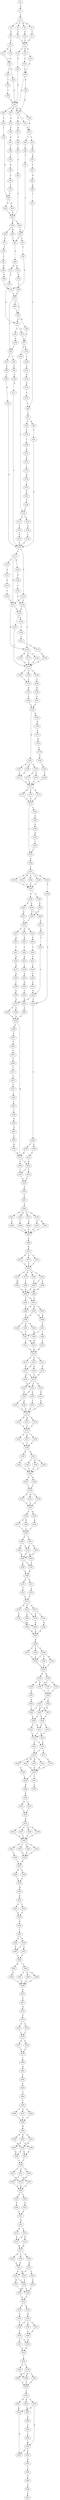 strict digraph  {
	S0 -> S1 [ label = R ];
	S1 -> S2 [ label = E ];
	S2 -> S3 [ label = H ];
	S2 -> S4 [ label = A ];
	S2 -> S5 [ label = S ];
	S2 -> S6 [ label = N ];
	S3 -> S7 [ label = V ];
	S4 -> S8 [ label = G ];
	S5 -> S9 [ label = A ];
	S6 -> S10 [ label = P ];
	S7 -> S11 [ label = F ];
	S8 -> S12 [ label = P ];
	S9 -> S11 [ label = F ];
	S10 -> S11 [ label = F ];
	S11 -> S13 [ label = P ];
	S11 -> S14 [ label = F ];
	S11 -> S15 [ label = L ];
	S12 -> S16 [ label = L ];
	S12 -> S17 [ label = Q ];
	S13 -> S18 [ label = K ];
	S14 -> S19 [ label = L ];
	S15 -> S20 [ label = P ];
	S16 -> S21 [ label = D ];
	S17 -> S21 [ label = D ];
	S18 -> S22 [ label = R ];
	S18 -> S23 [ label = K ];
	S19 -> S18 [ label = K ];
	S20 -> S23 [ label = K ];
	S21 -> S24 [ label = R ];
	S21 -> S25 [ label = T ];
	S22 -> S26 [ label = K ];
	S23 -> S27 [ label = R ];
	S23 -> S28 [ label = E ];
	S23 -> S26 [ label = K ];
	S23 -> S29 [ label = S ];
	S24 -> S23 [ label = K ];
	S25 -> S30 [ label = S ];
	S26 -> S31 [ label = L ];
	S26 -> S32 [ label = P ];
	S27 -> S33 [ label = D ];
	S28 -> S34 [ label = C ];
	S29 -> S35 [ label = K ];
	S30 -> S36 [ label = T ];
	S31 -> S35 [ label = K ];
	S32 -> S37 [ label = D ];
	S33 -> S38 [ label = P ];
	S34 -> S39 [ label = L ];
	S35 -> S40 [ label = C ];
	S35 -> S41 [ label = T ];
	S36 -> S23 [ label = K ];
	S37 -> S42 [ label = S ];
	S38 -> S43 [ label = E ];
	S39 -> S44 [ label = E ];
	S40 -> S45 [ label = L ];
	S41 -> S46 [ label = N ];
	S42 -> S47 [ label = I ];
	S43 -> S48 [ label = P ];
	S44 -> S49 [ label = K ];
	S44 -> S50 [ label = D ];
	S45 -> S51 [ label = T ];
	S46 -> S52 [ label = Q ];
	S47 -> S53 [ label = G ];
	S48 -> S54 [ label = T ];
	S49 -> S55 [ label = G ];
	S50 -> S55 [ label = G ];
	S51 -> S56 [ label = S ];
	S52 -> S57 [ label = V ];
	S53 -> S55 [ label = G ];
	S54 -> S58 [ label = H ];
	S55 -> S59 [ label = K ];
	S55 -> S60 [ label = A ];
	S56 -> S61 [ label = C ];
	S56 -> S62 [ label = V ];
	S57 -> S63 [ label = H ];
	S58 -> S64 [ label = G ];
	S59 -> S65 [ label = K ];
	S59 -> S66 [ label = T ];
	S60 -> S56 [ label = S ];
	S61 -> S67 [ label = L ];
	S62 -> S68 [ label = P ];
	S63 -> S69 [ label = Q ];
	S64 -> S70 [ label = T ];
	S65 -> S62 [ label = V ];
	S66 -> S71 [ label = S ];
	S67 -> S72 [ label = S ];
	S68 -> S73 [ label = Q ];
	S68 -> S74 [ label = P ];
	S69 -> S75 [ label = T ];
	S70 -> S44 [ label = E ];
	S71 -> S76 [ label = G ];
	S72 -> S77 [ label = P ];
	S73 -> S78 [ label = S ];
	S74 -> S79 [ label = P ];
	S75 -> S80 [ label = C ];
	S76 -> S81 [ label = T ];
	S77 -> S82 [ label = L ];
	S77 -> S83 [ label = C ];
	S77 -> S84 [ label = T ];
	S78 -> S85 [ label = A ];
	S79 -> S86 [ label = T ];
	S80 -> S87 [ label = L ];
	S81 -> S88 [ label = H ];
	S82 -> S89 [ label = M ];
	S82 -> S85 [ label = A ];
	S83 -> S82 [ label = L ];
	S84 -> S90 [ label = I ];
	S84 -> S91 [ label = T ];
	S85 -> S92 [ label = A ];
	S85 -> S93 [ label = Q ];
	S86 -> S77 [ label = P ];
	S87 -> S94 [ label = E ];
	S87 -> S95 [ label = A ];
	S88 -> S96 [ label = N ];
	S89 -> S97 [ label = A ];
	S90 -> S98 [ label = P ];
	S91 -> S99 [ label = S ];
	S92 -> S100 [ label = S ];
	S93 -> S97 [ label = A ];
	S94 -> S101 [ label = P ];
	S95 -> S102 [ label = V ];
	S96 -> S72 [ label = S ];
	S97 -> S103 [ label = C ];
	S97 -> S104 [ label = G ];
	S98 -> S105 [ label = D ];
	S99 -> S106 [ label = L ];
	S100 -> S84 [ label = T ];
	S101 -> S107 [ label = P ];
	S102 -> S108 [ label = T ];
	S103 -> S109 [ label = C ];
	S104 -> S110 [ label = L ];
	S105 -> S111 [ label = A ];
	S106 -> S112 [ label = D ];
	S107 -> S113 [ label = G ];
	S107 -> S114 [ label = P ];
	S108 -> S115 [ label = E ];
	S109 -> S116 [ label = E ];
	S110 -> S117 [ label = A ];
	S110 -> S118 [ label = D ];
	S111 -> S107 [ label = P ];
	S112 -> S107 [ label = P ];
	S113 -> S119 [ label = V ];
	S113 -> S120 [ label = E ];
	S113 -> S121 [ label = P ];
	S114 -> S121 [ label = P ];
	S114 -> S122 [ label = A ];
	S115 -> S123 [ label = E ];
	S116 -> S124 [ label = K ];
	S117 -> S125 [ label = V ];
	S118 -> S126 [ label = S ];
	S119 -> S127 [ label = D ];
	S120 -> S128 [ label = E ];
	S121 -> S129 [ label = S ];
	S121 -> S130 [ label = E ];
	S122 -> S129 [ label = S ];
	S122 -> S130 [ label = E ];
	S123 -> S131 [ label = L ];
	S124 -> S132 [ label = E ];
	S125 -> S133 [ label = K ];
	S126 -> S134 [ label = L ];
	S127 -> S135 [ label = E ];
	S128 -> S136 [ label = I ];
	S129 -> S137 [ label = V ];
	S129 -> S138 [ label = S ];
	S129 -> S139 [ label = R ];
	S130 -> S140 [ label = G ];
	S130 -> S141 [ label = T ];
	S131 -> S142 [ label = K ];
	S132 -> S143 [ label = S ];
	S133 -> S107 [ label = P ];
	S134 -> S107 [ label = P ];
	S135 -> S144 [ label = V ];
	S136 -> S122 [ label = A ];
	S137 -> S145 [ label = G ];
	S138 -> S145 [ label = G ];
	S139 -> S145 [ label = G ];
	S140 -> S146 [ label = S ];
	S141 -> S145 [ label = G ];
	S142 -> S147 [ label = A ];
	S143 -> S80 [ label = C ];
	S144 -> S121 [ label = P ];
	S145 -> S148 [ label = F ];
	S145 -> S149 [ label = Y ];
	S145 -> S150 [ label = C ];
	S146 -> S151 [ label = L ];
	S147 -> S152 [ label = G ];
	S148 -> S153 [ label = L ];
	S149 -> S153 [ label = L ];
	S150 -> S154 [ label = C ];
	S151 -> S155 [ label = G ];
	S152 -> S156 [ label = F ];
	S153 -> S157 [ label = Q ];
	S154 -> S158 [ label = H ];
	S155 -> S159 [ label = K ];
	S156 -> S110 [ label = L ];
	S157 -> S160 [ label = A ];
	S158 -> S161 [ label = V ];
	S159 -> S145 [ label = G ];
	S160 -> S162 [ label = V ];
	S161 -> S162 [ label = V ];
	S162 -> S163 [ label = D ];
	S162 -> S164 [ label = R ];
	S163 -> S165 [ label = G ];
	S163 -> S166 [ label = N ];
	S163 -> S167 [ label = K ];
	S164 -> S168 [ label = R ];
	S165 -> S169 [ label = S ];
	S165 -> S170 [ label = G ];
	S166 -> S171 [ label = E ];
	S167 -> S171 [ label = E ];
	S168 -> S172 [ label = E ];
	S169 -> S173 [ label = G ];
	S170 -> S173 [ label = G ];
	S171 -> S173 [ label = G ];
	S172 -> S174 [ label = R ];
	S173 -> S175 [ label = R ];
	S173 -> S176 [ label = V ];
	S173 -> S177 [ label = N ];
	S174 -> S178 [ label = S ];
	S175 -> S179 [ label = P ];
	S176 -> S179 [ label = P ];
	S177 -> S179 [ label = P ];
	S178 -> S180 [ label = E ];
	S179 -> S181 [ label = L ];
	S179 -> S182 [ label = L ];
	S180 -> S183 [ label = A ];
	S181 -> S184 [ label = C ];
	S182 -> S185 [ label = A ];
	S183 -> S186 [ label = P ];
	S184 -> S187 [ label = L ];
	S185 -> S188 [ label = E ];
	S186 -> S173 [ label = G ];
	S187 -> S189 [ label = G ];
	S187 -> S190 [ label = S ];
	S187 -> S191 [ label = R ];
	S187 -> S192 [ label = C ];
	S187 -> S193 [ label = K ];
	S188 -> S194 [ label = K ];
	S189 -> S195 [ label = C ];
	S190 -> S195 [ label = C ];
	S191 -> S195 [ label = C ];
	S192 -> S195 [ label = C ];
	S193 -> S196 [ label = A ];
	S194 -> S197 [ label = L ];
	S195 -> S198 [ label = S ];
	S195 -> S199 [ label = Q ];
	S196 -> S200 [ label = G ];
	S197 -> S181 [ label = L ];
	S198 -> S201 [ label = K ];
	S199 -> S202 [ label = Q ];
	S199 -> S203 [ label = G ];
	S200 -> S204 [ label = G ];
	S201 -> S205 [ label = P ];
	S202 -> S206 [ label = A ];
	S202 -> S205 [ label = P ];
	S203 -> S207 [ label = Q ];
	S204 -> S208 [ label = P ];
	S204 -> S209 [ label = E ];
	S205 -> S210 [ label = T ];
	S206 -> S211 [ label = C ];
	S207 -> S210 [ label = T ];
	S208 -> S212 [ label = W ];
	S209 -> S213 [ label = Q ];
	S210 -> S214 [ label = Q ];
	S210 -> S215 [ label = G ];
	S210 -> S216 [ label = V ];
	S211 -> S217 [ label = S ];
	S212 -> S218 [ label = A ];
	S212 -> S219 [ label = D ];
	S213 -> S219 [ label = D ];
	S214 -> S220 [ label = R ];
	S215 -> S221 [ label = Q ];
	S216 -> S222 [ label = K ];
	S217 -> S223 [ label = T ];
	S218 -> S224 [ label = T ];
	S219 -> S224 [ label = T ];
	S219 -> S225 [ label = S ];
	S220 -> S226 [ label = A ];
	S221 -> S227 [ label = T ];
	S222 -> S228 [ label = V ];
	S223 -> S229 [ label = G ];
	S224 -> S230 [ label = R ];
	S225 -> S230 [ label = R ];
	S226 -> S231 [ label = S ];
	S227 -> S232 [ label = K ];
	S228 -> S233 [ label = D ];
	S229 -> S234 [ label = A ];
	S229 -> S200 [ label = G ];
	S230 -> S235 [ label = F ];
	S231 -> S236 [ label = A ];
	S232 -> S237 [ label = Q ];
	S233 -> S238 [ label = L ];
	S234 -> S239 [ label = A ];
	S234 -> S240 [ label = S ];
	S235 -> S241 [ label = C ];
	S236 -> S242 [ label = A ];
	S237 -> S243 [ label = E ];
	S238 -> S244 [ label = Q ];
	S239 -> S245 [ label = A ];
	S240 -> S245 [ label = A ];
	S241 -> S246 [ label = S ];
	S242 -> S247 [ label = A ];
	S243 -> S248 [ label = C ];
	S244 -> S249 [ label = R ];
	S245 -> S250 [ label = G ];
	S245 -> S212 [ label = W ];
	S246 -> S251 [ label = R ];
	S246 -> S252 [ label = H ];
	S246 -> S253 [ label = L ];
	S246 -> S254 [ label = Q ];
	S247 -> S229 [ label = G ];
	S248 -> S255 [ label = K ];
	S249 -> S256 [ label = S ];
	S250 -> S257 [ label = S ];
	S251 -> S258 [ label = A ];
	S252 -> S259 [ label = T ];
	S253 -> S260 [ label = N ];
	S254 -> S261 [ label = K ];
	S254 -> S262 [ label = D ];
	S255 -> S234 [ label = A ];
	S256 -> S263 [ label = S ];
	S257 -> S264 [ label = N ];
	S258 -> S265 [ label = C ];
	S259 -> S265 [ label = C ];
	S260 -> S265 [ label = C ];
	S261 -> S265 [ label = C ];
	S262 -> S265 [ label = C ];
	S263 -> S266 [ label = T ];
	S264 -> S267 [ label = P ];
	S265 -> S268 [ label = Q ];
	S266 -> S245 [ label = A ];
	S267 -> S269 [ label = G ];
	S268 -> S270 [ label = E ];
	S269 -> S271 [ label = T ];
	S270 -> S272 [ label = D ];
	S270 -> S273 [ label = E ];
	S270 -> S274 [ label = G ];
	S271 -> S275 [ label = S ];
	S272 -> S276 [ label = F ];
	S273 -> S276 [ label = F ];
	S274 -> S276 [ label = F ];
	S275 -> S277 [ label = A ];
	S276 -> S278 [ label = N ];
	S276 -> S279 [ label = Q ];
	S276 -> S280 [ label = R ];
	S276 -> S281 [ label = L ];
	S277 -> S282 [ label = A ];
	S278 -> S283 [ label = L ];
	S279 -> S284 [ label = M ];
	S280 -> S285 [ label = I ];
	S281 -> S285 [ label = I ];
	S281 -> S286 [ label = V ];
	S282 -> S287 [ label = L ];
	S283 -> S288 [ label = R ];
	S284 -> S288 [ label = R ];
	S285 -> S288 [ label = R ];
	S285 -> S289 [ label = Q ];
	S286 -> S288 [ label = R ];
	S287 -> S290 [ label = T ];
	S288 -> S291 [ label = S ];
	S288 -> S292 [ label = T ];
	S289 -> S291 [ label = S ];
	S290 -> S293 [ label = G ];
	S291 -> S294 [ label = Y ];
	S291 -> S295 [ label = N ];
	S291 -> S296 [ label = S ];
	S292 -> S296 [ label = S ];
	S293 -> S297 [ label = A ];
	S294 -> S298 [ label = N ];
	S295 -> S298 [ label = N ];
	S295 -> S299 [ label = Q ];
	S296 -> S299 [ label = Q ];
	S297 -> S300 [ label = A ];
	S298 -> S301 [ label = S ];
	S299 -> S302 [ label = T ];
	S299 -> S303 [ label = G ];
	S299 -> S304 [ label = A ];
	S300 -> S305 [ label = D ];
	S301 -> S306 [ label = C ];
	S301 -> S307 [ label = Y ];
	S302 -> S307 [ label = Y ];
	S303 -> S307 [ label = Y ];
	S304 -> S308 [ label = H ];
	S305 -> S212 [ label = W ];
	S306 -> S309 [ label = V ];
	S307 -> S310 [ label = M ];
	S307 -> S311 [ label = L ];
	S308 -> S310 [ label = M ];
	S309 -> S312 [ label = R ];
	S310 -> S312 [ label = R ];
	S311 -> S312 [ label = R ];
	S312 -> S313 [ label = G ];
	S312 -> S314 [ label = S ];
	S312 -> S315 [ label = A ];
	S313 -> S316 [ label = A ];
	S314 -> S317 [ label = R ];
	S315 -> S318 [ label = K ];
	S315 -> S317 [ label = R ];
	S316 -> S319 [ label = V ];
	S317 -> S320 [ label = M ];
	S317 -> S319 [ label = V ];
	S318 -> S319 [ label = V ];
	S319 -> S321 [ label = R ];
	S319 -> S322 [ label = F ];
	S319 -> S323 [ label = L ];
	S320 -> S323 [ label = L ];
	S321 -> S324 [ label = D ];
	S322 -> S325 [ label = E ];
	S323 -> S325 [ label = E ];
	S323 -> S326 [ label = A ];
	S324 -> S327 [ label = A ];
	S325 -> S328 [ label = V ];
	S325 -> S329 [ label = I ];
	S326 -> S330 [ label = T ];
	S327 -> S331 [ label = E ];
	S328 -> S331 [ label = E ];
	S329 -> S331 [ label = E ];
	S330 -> S331 [ label = E ];
	S331 -> S332 [ label = H ];
	S331 -> S333 [ label = Q ];
	S331 -> S334 [ label = R ];
	S332 -> S335 [ label = G ];
	S333 -> S335 [ label = G ];
	S334 -> S335 [ label = G ];
	S335 -> S336 [ label = V ];
	S335 -> S337 [ label = T ];
	S335 -> S338 [ label = I ];
	S336 -> S339 [ label = C ];
	S337 -> S339 [ label = C ];
	S338 -> S339 [ label = C ];
	S339 -> S340 [ label = R ];
	S339 -> S341 [ label = Q ];
	S340 -> S342 [ label = A ];
	S341 -> S343 [ label = H ];
	S341 -> S344 [ label = L ];
	S341 -> S345 [ label = Q ];
	S342 -> S346 [ label = C ];
	S343 -> S346 [ label = C ];
	S344 -> S346 [ label = C ];
	S345 -> S346 [ label = C ];
	S346 -> S347 [ label = G ];
	S346 -> S348 [ label = H ];
	S347 -> S349 [ label = L ];
	S348 -> S349 [ label = L ];
	S349 -> S350 [ label = D ];
	S349 -> S351 [ label = N ];
	S349 -> S352 [ label = G ];
	S350 -> S353 [ label = A ];
	S351 -> S353 [ label = A ];
	S352 -> S353 [ label = A ];
	S353 -> S354 [ label = Q ];
	S353 -> S355 [ label = H ];
	S354 -> S356 [ label = E ];
	S354 -> S357 [ label = Q ];
	S355 -> S358 [ label = D ];
	S356 -> S359 [ label = L ];
	S357 -> S359 [ label = L ];
	S358 -> S359 [ label = L ];
	S359 -> S360 [ label = F ];
	S359 -> S361 [ label = Y ];
	S360 -> S362 [ label = S ];
	S360 -> S363 [ label = L ];
	S361 -> S363 [ label = L ];
	S361 -> S364 [ label = Q ];
	S362 -> S365 [ label = R ];
	S363 -> S366 [ label = K ];
	S363 -> S365 [ label = R ];
	S364 -> S365 [ label = R ];
	S365 -> S367 [ label = V ];
	S365 -> S368 [ label = L ];
	S366 -> S367 [ label = V ];
	S367 -> S369 [ label = R ];
	S368 -> S369 [ label = R ];
	S369 -> S370 [ label = G ];
	S369 -> S371 [ label = D ];
	S370 -> S372 [ label = T ];
	S371 -> S373 [ label = A ];
	S372 -> S374 [ label = P ];
	S373 -> S374 [ label = P ];
	S374 -> S375 [ label = R ];
	S374 -> S376 [ label = P ];
	S374 -> S377 [ label = K ];
	S375 -> S378 [ label = P ];
	S376 -> S379 [ label = S ];
	S376 -> S380 [ label = A ];
	S377 -> S379 [ label = S ];
	S377 -> S381 [ label = I ];
	S378 -> S382 [ label = Q ];
	S379 -> S382 [ label = Q ];
	S380 -> S383 [ label = R ];
	S381 -> S384 [ label = K ];
	S382 -> S385 [ label = R ];
	S383 -> S385 [ label = R ];
	S384 -> S385 [ label = R ];
	S385 -> S386 [ label = K ];
	S386 -> S387 [ label = A ];
	S386 -> S388 [ label = E ];
	S386 -> S389 [ label = S ];
	S387 -> S390 [ label = L ];
	S388 -> S391 [ label = M ];
	S388 -> S390 [ label = L ];
	S388 -> S392 [ label = I ];
	S389 -> S390 [ label = L ];
	S390 -> S393 [ label = L ];
	S391 -> S393 [ label = L ];
	S392 -> S393 [ label = L ];
	S393 -> S394 [ label = E ];
	S393 -> S395 [ label = D ];
	S394 -> S396 [ label = A ];
	S394 -> S397 [ label = N ];
	S394 -> S398 [ label = S ];
	S395 -> S396 [ label = A ];
	S395 -> S399 [ label = G ];
	S396 -> S400 [ label = T ];
	S397 -> S400 [ label = T ];
	S398 -> S401 [ label = S ];
	S399 -> S400 [ label = T ];
	S400 -> S402 [ label = V ];
	S400 -> S403 [ label = W ];
	S401 -> S404 [ label = G ];
	S402 -> S405 [ label = M ];
	S403 -> S406 [ label = L ];
	S403 -> S407 [ label = T ];
	S403 -> S405 [ label = M ];
	S404 -> S406 [ label = L ];
	S405 -> S408 [ label = A ];
	S405 -> S409 [ label = S ];
	S406 -> S408 [ label = A ];
	S407 -> S409 [ label = S ];
	S408 -> S410 [ label = V ];
	S408 -> S411 [ label = Q ];
	S409 -> S412 [ label = K ];
	S409 -> S411 [ label = Q ];
	S410 -> S413 [ label = L ];
	S411 -> S413 [ label = L ];
	S411 -> S414 [ label = I ];
	S412 -> S413 [ label = L ];
	S413 -> S415 [ label = S ];
	S413 -> S416 [ label = P ];
	S414 -> S415 [ label = S ];
	S415 -> S417 [ label = V ];
	S415 -> S418 [ label = L ];
	S416 -> S418 [ label = L ];
	S417 -> S419 [ label = E ];
	S418 -> S420 [ label = K ];
	S418 -> S421 [ label = D ];
	S418 -> S422 [ label = N ];
	S418 -> S423 [ label = R ];
	S419 -> S424 [ label = Q ];
	S420 -> S425 [ label = E ];
	S421 -> S424 [ label = Q ];
	S422 -> S424 [ label = Q ];
	S423 -> S424 [ label = Q ];
	S424 -> S426 [ label = L ];
	S424 -> S427 [ label = V ];
	S425 -> S426 [ label = L ];
	S426 -> S428 [ label = N ];
	S427 -> S429 [ label = S ];
	S428 -> S430 [ label = E ];
	S430 -> S432 [ label = M ];
	S430 -> S433 [ label = I ];
	S432 -> S434 [ label = I ];
	S433 -> S434 [ label = I ];
	S434 -> S435 [ label = R ];
	S435 -> S436 [ label = E ];
	S435 -> S437 [ label = A ];
	S435 -> S438 [ label = N ];
	S435 -> S439 [ label = D ];
	S436 -> S440 [ label = P ];
	S437 -> S440 [ label = P ];
	S438 -> S440 [ label = P ];
	S439 -> S440 [ label = P ];
	S440 -> S441 [ label = R ];
	S440 -> S442 [ label = V ];
	S440 -> S443 [ label = T ];
	S440 -> S444 [ label = A ];
	S441 -> S445 [ label = A ];
	S442 -> S446 [ label = E ];
	S443 -> S446 [ label = E ];
	S444 -> S446 [ label = E ];
	S445 -> S447 [ label = G ];
	S446 -> S447 [ label = G ];
	S447 -> S448 [ label = Q ];
	S447 -> S449 [ label = D ];
	S448 -> S450 [ label = F ];
	S449 -> S450 [ label = F ];
	S450 -> S451 [ label = W ];
	S451 -> S452 [ label = Q ];
	S452 -> S453 [ label = A ];
	S452 -> S454 [ label = V ];
	S453 -> S455 [ label = D ];
	S454 -> S455 [ label = D ];
	S455 -> S456 [ label = H ];
	S456 -> S457 [ label = I ];
	S457 -> S458 [ label = Q ];
	S457 -> S459 [ label = R ];
	S458 -> S460 [ label = P ];
	S459 -> S461 [ label = A ];
	S459 -> S460 [ label = P ];
	S460 -> S462 [ label = V ];
	S461 -> S462 [ label = V ];
	S462 -> S463 [ label = W ];
	S462 -> S464 [ label = Y ];
	S463 -> S465 [ label = N ];
	S464 -> S466 [ label = R ];
	S464 -> S467 [ label = S ];
	S464 -> S468 [ label = G ];
	S465 -> S469 [ label = G ];
	S466 -> S469 [ label = G ];
	S467 -> S469 [ label = G ];
	S468 -> S469 [ label = G ];
	S469 -> S470 [ label = G ];
	S470 -> S471 [ label = G ];
	S471 -> S472 [ label = Q ];
	S472 -> S473 [ label = C ];
	S473 -> S474 [ label = H ];
	S473 -> S475 [ label = S ];
	S474 -> S476 [ label = L ];
	S475 -> S476 [ label = L ];
	S476 -> S477 [ label = D ];
	S476 -> S478 [ label = E ];
	S477 -> S479 [ label = N ];
	S478 -> S479 [ label = N ];
	S479 -> S480 [ label = L ];
	S480 -> S481 [ label = Q ];
	S481 -> S482 [ label = T ];
	S482 -> S483 [ label = L ];
	S483 -> S484 [ label = C ];
	S484 -> S485 [ label = T ];
	S485 -> S486 [ label = V ];
	S485 -> S487 [ label = A ];
	S485 -> S488 [ label = L ];
	S486 -> S489 [ label = C ];
	S487 -> S489 [ label = C ];
	S488 -> S489 [ label = C ];
	S489 -> S490 [ label = H ];
	S490 -> S491 [ label = E ];
	S490 -> S492 [ label = K ];
	S490 -> S493 [ label = R ];
	S491 -> S494 [ label = K ];
	S492 -> S495 [ label = A ];
	S492 -> S496 [ label = E ];
	S493 -> S494 [ label = K ];
	S494 -> S497 [ label = K ];
	S494 -> S498 [ label = R ];
	S495 -> S498 [ label = R ];
	S496 -> S497 [ label = K ];
	S497 -> S499 [ label = T ];
	S498 -> S499 [ label = T ];
	S499 -> S500 [ label = N ];
	S499 -> S501 [ label = A ];
	S499 -> S502 [ label = T ];
	S500 -> S503 [ label = K ];
	S501 -> S504 [ label = T ];
	S501 -> S505 [ label = Q ];
	S502 -> S503 [ label = K ];
	S503 -> S506 [ label = Q ];
	S504 -> S506 [ label = Q ];
	S505 -> S506 [ label = Q ];
	S506 -> S507 [ label = E ];
	S506 -> S508 [ label = A ];
	S507 -> S509 [ label = V ];
	S508 -> S510 [ label = K ];
	S509 -> S511 [ label = E ];
	S510 -> S511 [ label = E ];
	S511 -> S512 [ label = R ];
	S512 -> S513 [ label = R ];
	S512 -> S514 [ label = S ];
	S513 -> S515 [ label = Q ];
	S514 -> S516 [ label = R ];
	S514 -> S515 [ label = Q ];
	S515 -> S517 [ label = M ];
	S516 -> S517 [ label = M ];
	S517 -> S518 [ label = V ];
	S517 -> S519 [ label = R ];
	S517 -> S520 [ label = K ];
	S518 -> S521 [ label = K ];
	S519 -> S521 [ label = K ];
	S520 -> S522 [ label = R ];
	S521 -> S523 [ label = R ];
	S521 -> S524 [ label = S ];
	S522 -> S525 [ label = F ];
	S522 -> S524 [ label = S ];
	S523 -> S526 [ label = A ];
	S524 -> S526 [ label = A ];
	S524 -> S527 [ label = M ];
	S525 -> S528 [ label = S ];
	S526 -> S529 [ label = K ];
	S526 -> S530 [ label = A ];
	S527 -> S530 [ label = A ];
	S528 -> S530 [ label = A ];
	S529 -> S531 [ label = A ];
	S530 -> S531 [ label = A ];
	S531 -> S532 [ label = A ];
	S531 -> S533 [ label = S ];
	S532 -> S534 [ label = Q ];
	S533 -> S535 [ label = K ];
	S534 -> S536 [ label = Y ];
	S535 -> S537 [ label = V ];
	S535 -> S536 [ label = Y ];
	S535 -> S538 [ label = L ];
	S536 -> S539 [ label = G ];
	S537 -> S540 [ label = A ];
	S538 -> S540 [ label = A ];
	S539 -> S541 [ label = A ];
	S539 -> S542 [ label = S ];
	S540 -> S542 [ label = S ];
	S541 -> S543 [ label = D ];
	S542 -> S543 [ label = D ];
	S543 -> S544 [ label = I ];
	S544 -> S545 [ label = T ];
	S544 -> S546 [ label = S ];
	S545 -> S547 [ label = L ];
	S545 -> S548 [ label = T ];
	S545 -> S549 [ label = R ];
	S546 -> S549 [ label = R ];
	S547 -> S550 [ label = F ];
	S548 -> S550 [ label = F ];
	S549 -> S550 [ label = F ];
	S550 -> S551 [ label = F ];
	S551 -> S552 [ label = Q ];
	S551 -> S553 [ label = I ];
	S551 -> S554 [ label = K ];
	S552 -> S555 [ label = K ];
	S553 -> S556 [ label = R ];
	S553 -> S555 [ label = K ];
	S554 -> S557 [ label = K ];
	S555 -> S558 [ label = K ];
	S556 -> S558 [ label = K ];
	S556 -> S559 [ label = S ];
	S557 -> S560 [ label = A ];
	S559 -> S561 [ label = R ];
	S560 -> S562 [ label = P ];
	S561 -> S563 [ label = T ];
	S562 -> S564 [ label = C ];
	S563 -> S565 [ label = F ];
	S564 -> S556 [ label = R ];
	S565 -> S566 [ label = S ];
	S566 -> S567 [ label = P ];
}

